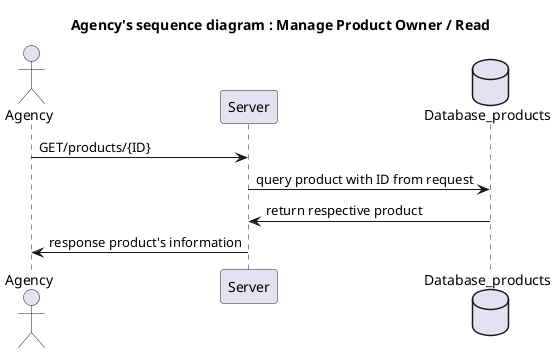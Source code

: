 @startuml Application use cases diagram
title Agency's sequence diagram : Manage Product Owner / Read

actor Agency
participant Server
database Database_products as DB

Agency -> Server : GET/products/{ID}
Server -> DB : query product with ID from request
DB -> Server : return respective product
Server -> Agency : response product's information 